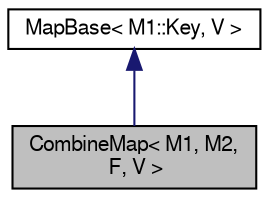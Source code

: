 digraph "CombineMap&lt; M1, M2, F, V &gt;"
{
 // LATEX_PDF_SIZE
  edge [fontname="FreeSans",fontsize="10",labelfontname="FreeSans",labelfontsize="10"];
  node [fontname="FreeSans",fontsize="10",shape=record];
  Node0 [label="CombineMap\< M1, M2,\l F, V \>",height=0.2,width=0.4,color="black", fillcolor="grey75", style="filled", fontcolor="black",tooltip="Combination of two maps using an STL (binary) functor."];
  Node1 -> Node0 [dir="back",color="midnightblue",fontsize="10",style="solid",fontname="FreeSans"];
  Node1 [label="MapBase\< M1::Key, V \>",height=0.2,width=0.4,color="black", fillcolor="white", style="filled",URL="$a03161.html",tooltip=" "];
}
